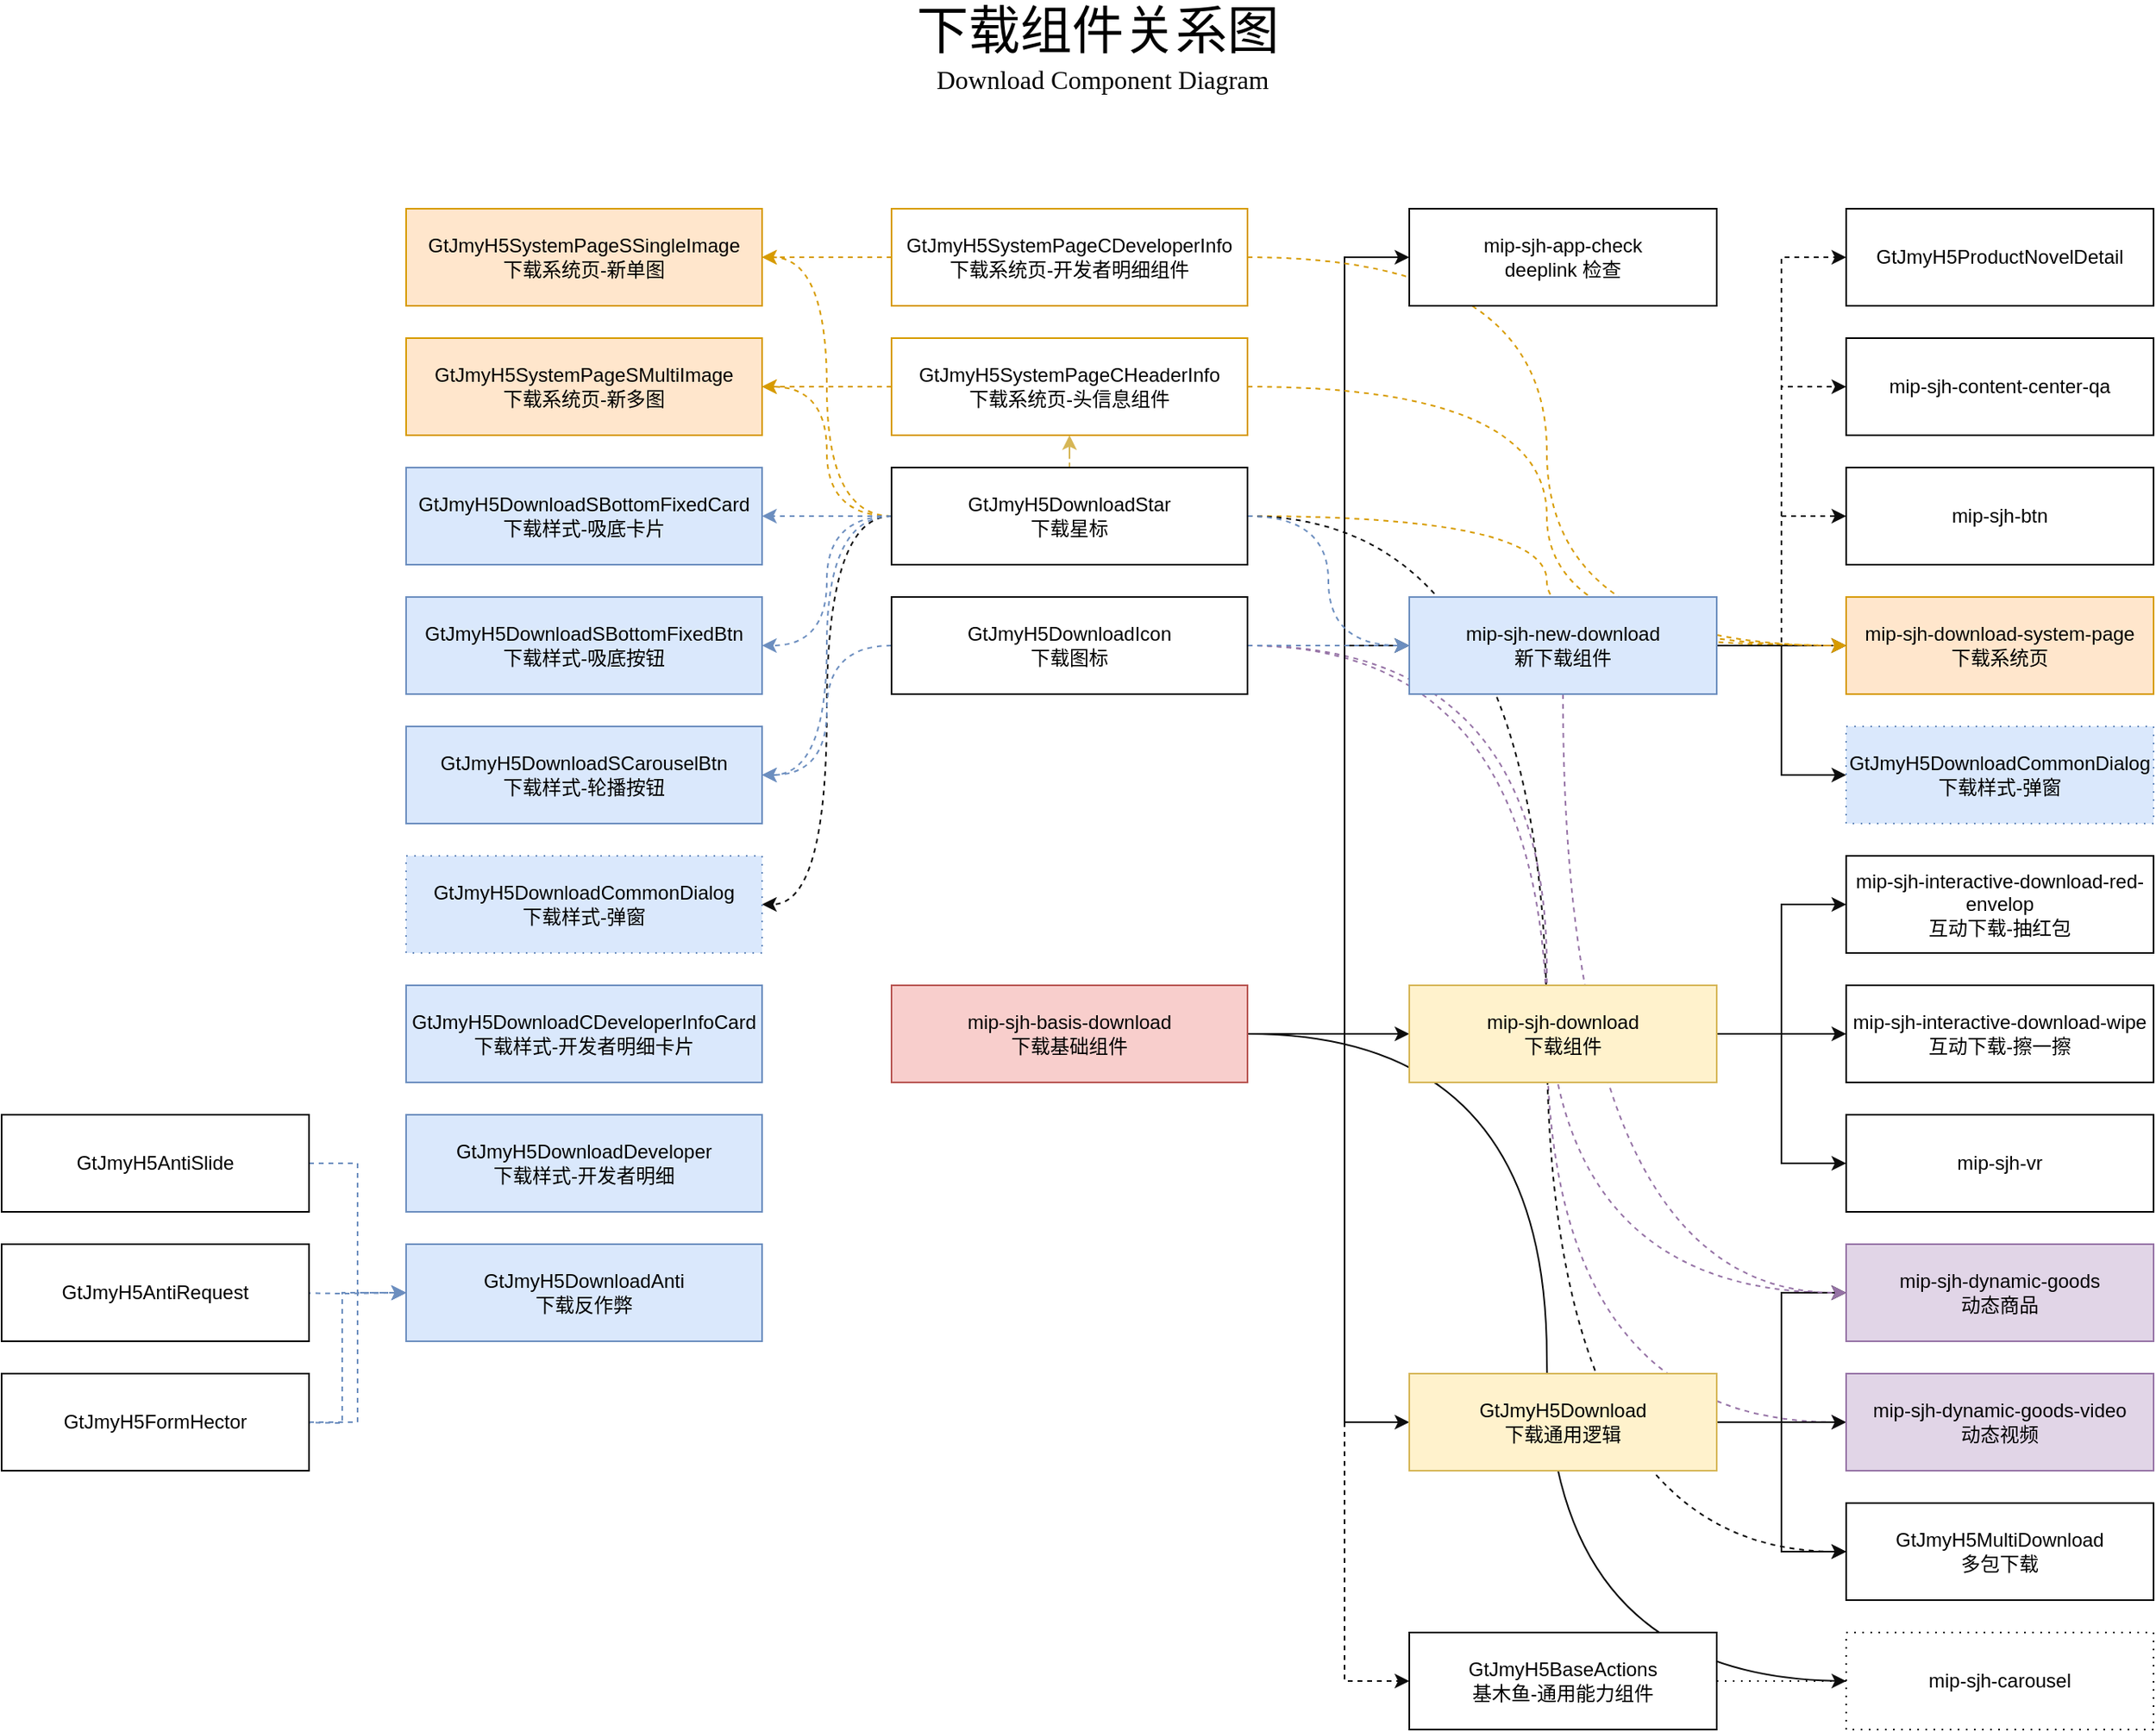<mxfile version="16.2.2" type="github">
  <diagram id="v_n9cd17y4n1MC_mnFZI" name="Page-1">
    <mxGraphModel dx="1969" dy="1147" grid="1" gridSize="10" guides="1" tooltips="1" connect="1" arrows="1" fold="1" page="1" pageScale="1" pageWidth="1654" pageHeight="1169" background="none" math="0" shadow="0">
      <root>
        <mxCell id="0" />
        <mxCell id="1" parent="0" />
        <mxCell id="qOyvc5NzZdm1-ExGePWw-93" value="" style="edgeStyle=orthogonalEdgeStyle;curved=1;rounded=0;jumpStyle=none;jumpSize=10;orthogonalLoop=1;jettySize=auto;html=1;entryX=0;entryY=0.5;entryDx=0;entryDy=0;strokeColor=#0D0D0D;strokeWidth=1;exitX=1;exitY=0.5;exitDx=0;exitDy=0;endArrow=none;" edge="1" parent="1" source="qOyvc5NzZdm1-ExGePWw-1" target="qOyvc5NzZdm1-ExGePWw-10">
          <mxGeometry relative="1" as="geometry">
            <mxPoint x="815" y="720" as="sourcePoint" />
            <mxPoint x="1270" y="1090" as="targetPoint" />
          </mxGeometry>
        </mxCell>
        <mxCell id="qOyvc5NzZdm1-ExGePWw-147" style="edgeStyle=orthogonalEdgeStyle;curved=1;rounded=0;jumpStyle=arc;jumpSize=10;orthogonalLoop=1;jettySize=auto;html=1;entryX=0;entryY=0.5;entryDx=0;entryDy=0;dashed=1;startArrow=none;startFill=0;strokeColor=#9673a6;strokeWidth=1;fillColor=#e1d5e7;" edge="1" parent="1" source="qOyvc5NzZdm1-ExGePWw-83" target="qOyvc5NzZdm1-ExGePWw-17">
          <mxGeometry relative="1" as="geometry" />
        </mxCell>
        <mxCell id="qOyvc5NzZdm1-ExGePWw-148" style="edgeStyle=orthogonalEdgeStyle;curved=1;rounded=0;jumpStyle=arc;jumpSize=10;orthogonalLoop=1;jettySize=auto;html=1;entryX=0;entryY=0.5;entryDx=0;entryDy=0;dashed=1;startArrow=none;startFill=0;strokeColor=#9673a6;strokeWidth=1;fillColor=#e1d5e7;" edge="1" parent="1" source="qOyvc5NzZdm1-ExGePWw-83" target="qOyvc5NzZdm1-ExGePWw-23">
          <mxGeometry relative="1" as="geometry" />
        </mxCell>
        <mxCell id="qOyvc5NzZdm1-ExGePWw-139" style="edgeStyle=orthogonalEdgeStyle;curved=1;rounded=0;jumpStyle=arc;jumpSize=10;orthogonalLoop=1;jettySize=auto;html=1;entryX=0;entryY=0.5;entryDx=0;entryDy=0;dashed=1;startArrow=none;startFill=0;strokeColor=#d79b00;strokeWidth=1;fillColor=#ffe6cc;" edge="1" parent="1" source="qOyvc5NzZdm1-ExGePWw-77" target="qOyvc5NzZdm1-ExGePWw-18">
          <mxGeometry relative="1" as="geometry" />
        </mxCell>
        <mxCell id="qOyvc5NzZdm1-ExGePWw-138" style="edgeStyle=orthogonalEdgeStyle;curved=1;rounded=0;jumpStyle=arc;jumpSize=10;orthogonalLoop=1;jettySize=auto;html=1;entryX=0;entryY=0.5;entryDx=0;entryDy=0;dashed=1;startArrow=none;startFill=0;strokeColor=#0D0D0D;strokeWidth=1;" edge="1" parent="1" source="qOyvc5NzZdm1-ExGePWw-77" target="qOyvc5NzZdm1-ExGePWw-7">
          <mxGeometry relative="1" as="geometry" />
        </mxCell>
        <mxCell id="qOyvc5NzZdm1-ExGePWw-57" style="edgeStyle=orthogonalEdgeStyle;rounded=0;jumpStyle=none;jumpSize=10;orthogonalLoop=1;jettySize=auto;html=1;entryX=0;entryY=0.5;entryDx=0;entryDy=0;strokeColor=#0D0D0D;strokeWidth=1;" edge="1" parent="1" source="qOyvc5NzZdm1-ExGePWw-1" target="qOyvc5NzZdm1-ExGePWw-14">
          <mxGeometry relative="1" as="geometry">
            <Array as="points">
              <mxPoint x="980" y="690" />
              <mxPoint x="980" y="450" />
            </Array>
          </mxGeometry>
        </mxCell>
        <mxCell id="qOyvc5NzZdm1-ExGePWw-58" style="edgeStyle=orthogonalEdgeStyle;rounded=0;jumpStyle=none;jumpSize=10;orthogonalLoop=1;jettySize=auto;html=1;entryX=0;entryY=0.5;entryDx=0;entryDy=0;strokeColor=#0D0D0D;strokeWidth=1;" edge="1" parent="1" source="qOyvc5NzZdm1-ExGePWw-1" target="qOyvc5NzZdm1-ExGePWw-19">
          <mxGeometry relative="1" as="geometry">
            <Array as="points">
              <mxPoint x="930" y="690" />
              <mxPoint x="930" y="690" />
            </Array>
          </mxGeometry>
        </mxCell>
        <mxCell id="qOyvc5NzZdm1-ExGePWw-59" style="edgeStyle=orthogonalEdgeStyle;rounded=0;jumpStyle=none;jumpSize=10;orthogonalLoop=1;jettySize=auto;html=1;entryX=0;entryY=0.5;entryDx=0;entryDy=0;strokeColor=#0D0D0D;strokeWidth=1;" edge="1" parent="1" source="qOyvc5NzZdm1-ExGePWw-1" target="qOyvc5NzZdm1-ExGePWw-3">
          <mxGeometry relative="1" as="geometry">
            <Array as="points">
              <mxPoint x="980" y="690" />
              <mxPoint x="980" y="930" />
            </Array>
          </mxGeometry>
        </mxCell>
        <mxCell id="qOyvc5NzZdm1-ExGePWw-62" style="edgeStyle=orthogonalEdgeStyle;rounded=0;jumpStyle=none;jumpSize=10;orthogonalLoop=1;jettySize=auto;html=1;entryX=0;entryY=0.5;entryDx=0;entryDy=0;strokeColor=#0D0D0D;strokeWidth=1;" edge="1" parent="1" source="qOyvc5NzZdm1-ExGePWw-1" target="qOyvc5NzZdm1-ExGePWw-8">
          <mxGeometry relative="1" as="geometry">
            <Array as="points">
              <mxPoint x="980" y="690" />
              <mxPoint x="980" y="210" />
            </Array>
          </mxGeometry>
        </mxCell>
        <mxCell id="qOyvc5NzZdm1-ExGePWw-151" style="edgeStyle=orthogonalEdgeStyle;rounded=0;jumpStyle=arc;jumpSize=10;orthogonalLoop=1;jettySize=auto;html=1;entryX=0;entryY=0.5;entryDx=0;entryDy=0;dashed=1;startArrow=none;startFill=0;strokeColor=#0D0D0D;strokeWidth=1;" edge="1" parent="1" source="qOyvc5NzZdm1-ExGePWw-1" target="qOyvc5NzZdm1-ExGePWw-5">
          <mxGeometry relative="1" as="geometry">
            <Array as="points">
              <mxPoint x="980" y="690" />
              <mxPoint x="980" y="1090" />
            </Array>
          </mxGeometry>
        </mxCell>
        <mxCell id="qOyvc5NzZdm1-ExGePWw-1" value="mip-sjh-basis-download&lt;br&gt;下载基础组件" style="rounded=0;whiteSpace=wrap;html=1;fillColor=#f8cecc;strokeColor=#b85450;" vertex="1" parent="1">
          <mxGeometry x="700" y="660" width="220" height="60" as="geometry" />
        </mxCell>
        <mxCell id="qOyvc5NzZdm1-ExGePWw-42" style="edgeStyle=orthogonalEdgeStyle;rounded=0;jumpStyle=none;jumpSize=10;orthogonalLoop=1;jettySize=auto;html=1;entryX=0;entryY=0.5;entryDx=0;entryDy=0;strokeColor=#0D0D0D;strokeWidth=1;" edge="1" parent="1" source="qOyvc5NzZdm1-ExGePWw-3" target="qOyvc5NzZdm1-ExGePWw-7">
          <mxGeometry relative="1" as="geometry" />
        </mxCell>
        <mxCell id="qOyvc5NzZdm1-ExGePWw-43" style="edgeStyle=orthogonalEdgeStyle;rounded=0;jumpStyle=none;jumpSize=10;orthogonalLoop=1;jettySize=auto;html=1;entryX=0;entryY=0.5;entryDx=0;entryDy=0;strokeColor=#0D0D0D;strokeWidth=1;" edge="1" parent="1" source="qOyvc5NzZdm1-ExGePWw-3" target="qOyvc5NzZdm1-ExGePWw-17">
          <mxGeometry relative="1" as="geometry" />
        </mxCell>
        <mxCell id="qOyvc5NzZdm1-ExGePWw-44" style="edgeStyle=orthogonalEdgeStyle;rounded=0;jumpStyle=none;jumpSize=10;orthogonalLoop=1;jettySize=auto;html=1;entryX=0;entryY=0.5;entryDx=0;entryDy=0;strokeColor=#0D0D0D;strokeWidth=1;" edge="1" parent="1" source="qOyvc5NzZdm1-ExGePWw-3" target="qOyvc5NzZdm1-ExGePWw-23">
          <mxGeometry relative="1" as="geometry" />
        </mxCell>
        <mxCell id="qOyvc5NzZdm1-ExGePWw-3" value="GtJmyH5Download&lt;br&gt;下载通用逻辑" style="rounded=0;whiteSpace=wrap;html=1;fillColor=#fff2cc;strokeColor=#d6b656;" vertex="1" parent="1">
          <mxGeometry x="1020" y="900" width="190" height="60" as="geometry" />
        </mxCell>
        <mxCell id="qOyvc5NzZdm1-ExGePWw-56" style="edgeStyle=orthogonalEdgeStyle;rounded=0;jumpStyle=none;jumpSize=10;orthogonalLoop=1;jettySize=auto;html=1;entryX=0;entryY=0.5;entryDx=0;entryDy=0;strokeColor=#0D0D0D;strokeWidth=1;dashed=1;dashPattern=1 4;" edge="1" parent="1" source="qOyvc5NzZdm1-ExGePWw-5" target="qOyvc5NzZdm1-ExGePWw-10">
          <mxGeometry relative="1" as="geometry" />
        </mxCell>
        <mxCell id="qOyvc5NzZdm1-ExGePWw-7" value="GtJmyH5MultiDownload&lt;br&gt;多包下载" style="rounded=0;whiteSpace=wrap;html=1;" vertex="1" parent="1">
          <mxGeometry x="1290" y="980" width="190" height="60" as="geometry" />
        </mxCell>
        <mxCell id="qOyvc5NzZdm1-ExGePWw-10" value="mip-sjh-carousel" style="rounded=0;whiteSpace=wrap;html=1;dashed=1;dashPattern=1 4;" vertex="1" parent="1">
          <mxGeometry x="1290" y="1060" width="190" height="60" as="geometry" />
        </mxCell>
        <mxCell id="qOyvc5NzZdm1-ExGePWw-12" value="mip-sjh-vr" style="rounded=0;whiteSpace=wrap;html=1;" vertex="1" parent="1">
          <mxGeometry x="1290" y="740" width="190" height="60" as="geometry" />
        </mxCell>
        <mxCell id="qOyvc5NzZdm1-ExGePWw-15" value="mip-sjh-interactive-download-wipe&lt;br&gt;互动下载-擦一擦" style="rounded=0;whiteSpace=wrap;html=1;" vertex="1" parent="1">
          <mxGeometry x="1290" y="660" width="190" height="60" as="geometry" />
        </mxCell>
        <mxCell id="qOyvc5NzZdm1-ExGePWw-16" value="mip-sjh-interactive-download-red-envelop&lt;br&gt;互动下载-抽红包" style="rounded=0;whiteSpace=wrap;html=1;" vertex="1" parent="1">
          <mxGeometry x="1290" y="580" width="190" height="60" as="geometry" />
        </mxCell>
        <mxCell id="qOyvc5NzZdm1-ExGePWw-17" value="mip-sjh-dynamic-goods&lt;br&gt;动态商品" style="rounded=0;whiteSpace=wrap;html=1;fillColor=#e1d5e7;strokeColor=#9673a6;" vertex="1" parent="1">
          <mxGeometry x="1290" y="820" width="190" height="60" as="geometry" />
        </mxCell>
        <mxCell id="qOyvc5NzZdm1-ExGePWw-18" value="mip-sjh-download-system-page&lt;br&gt;下载系统页" style="rounded=0;whiteSpace=wrap;html=1;fillColor=#ffe6cc;strokeColor=#d79b00;" vertex="1" parent="1">
          <mxGeometry x="1290" y="420" width="190" height="60" as="geometry" />
        </mxCell>
        <mxCell id="qOyvc5NzZdm1-ExGePWw-34" style="edgeStyle=orthogonalEdgeStyle;rounded=0;orthogonalLoop=1;jettySize=auto;html=1;strokeColor=#0D0D0D;fillColor=#f5f5f5;jumpStyle=none;jumpSize=10;strokeWidth=1;entryX=0;entryY=0.5;entryDx=0;entryDy=0;" edge="1" parent="1" source="qOyvc5NzZdm1-ExGePWw-19" target="qOyvc5NzZdm1-ExGePWw-16">
          <mxGeometry relative="1" as="geometry" />
        </mxCell>
        <mxCell id="qOyvc5NzZdm1-ExGePWw-35" style="edgeStyle=orthogonalEdgeStyle;rounded=0;orthogonalLoop=1;jettySize=auto;html=1;entryX=0;entryY=0.5;entryDx=0;entryDy=0;strokeColor=#0D0D0D;jumpStyle=none;jumpSize=10;strokeWidth=1;" edge="1" parent="1" source="qOyvc5NzZdm1-ExGePWw-19" target="qOyvc5NzZdm1-ExGePWw-15">
          <mxGeometry relative="1" as="geometry" />
        </mxCell>
        <mxCell id="qOyvc5NzZdm1-ExGePWw-38" style="edgeStyle=orthogonalEdgeStyle;rounded=0;orthogonalLoop=1;jettySize=auto;html=1;entryX=0;entryY=0.5;entryDx=0;entryDy=0;strokeColor=#0D0D0D;jumpStyle=none;jumpSize=10;strokeWidth=1;" edge="1" parent="1" source="qOyvc5NzZdm1-ExGePWw-19" target="qOyvc5NzZdm1-ExGePWw-12">
          <mxGeometry relative="1" as="geometry" />
        </mxCell>
        <mxCell id="qOyvc5NzZdm1-ExGePWw-23" value="mip-sjh-dynamic-goods-video&lt;br&gt;动态视频" style="rounded=0;whiteSpace=wrap;html=1;fillColor=#e1d5e7;strokeColor=#9673a6;" vertex="1" parent="1">
          <mxGeometry x="1290" y="900" width="190" height="60" as="geometry" />
        </mxCell>
        <mxCell id="qOyvc5NzZdm1-ExGePWw-54" style="edgeStyle=orthogonalEdgeStyle;rounded=0;jumpStyle=none;jumpSize=10;orthogonalLoop=1;jettySize=auto;html=1;strokeColor=#0D0D0D;strokeWidth=1;entryX=0;entryY=0.5;entryDx=0;entryDy=0;" edge="1" parent="1" source="qOyvc5NzZdm1-ExGePWw-14" target="qOyvc5NzZdm1-ExGePWw-53">
          <mxGeometry relative="1" as="geometry" />
        </mxCell>
        <mxCell id="qOyvc5NzZdm1-ExGePWw-55" style="edgeStyle=orthogonalEdgeStyle;rounded=0;jumpStyle=none;jumpSize=10;orthogonalLoop=1;jettySize=auto;html=1;entryX=0;entryY=0.5;entryDx=0;entryDy=0;strokeColor=#0D0D0D;strokeWidth=1;" edge="1" parent="1" source="qOyvc5NzZdm1-ExGePWw-14" target="qOyvc5NzZdm1-ExGePWw-18">
          <mxGeometry relative="1" as="geometry" />
        </mxCell>
        <mxCell id="qOyvc5NzZdm1-ExGePWw-60" style="edgeStyle=orthogonalEdgeStyle;rounded=0;jumpStyle=none;jumpSize=10;orthogonalLoop=1;jettySize=auto;html=1;entryX=0;entryY=0.5;entryDx=0;entryDy=0;strokeColor=#9673a6;strokeWidth=1;curved=1;dashed=1;exitX=0.5;exitY=1;exitDx=0;exitDy=0;fillColor=#e1d5e7;" edge="1" parent="1" source="qOyvc5NzZdm1-ExGePWw-14" target="qOyvc5NzZdm1-ExGePWw-17">
          <mxGeometry relative="1" as="geometry" />
        </mxCell>
        <mxCell id="qOyvc5NzZdm1-ExGePWw-53" value="GtJmyH5DownloadCommonDialog&lt;br&gt;下载样式-弹窗" style="rounded=0;whiteSpace=wrap;html=1;fillColor=#dae8fc;strokeColor=#6c8ebf;strokeWidth=1;dashed=1;dashPattern=1 4;" vertex="1" parent="1">
          <mxGeometry x="1290" y="500" width="190" height="60" as="geometry" />
        </mxCell>
        <mxCell id="qOyvc5NzZdm1-ExGePWw-19" value="mip-sjh-download&lt;br&gt;下载组件" style="rounded=0;whiteSpace=wrap;html=1;fillColor=#fff2cc;strokeColor=#d6b656;" vertex="1" parent="1">
          <mxGeometry x="1020" y="660" width="190" height="60" as="geometry" />
        </mxCell>
        <mxCell id="qOyvc5NzZdm1-ExGePWw-63" value="GtJmyH5DownloadDeveloper&lt;br&gt;下载样式-开发者明细" style="rounded=0;whiteSpace=wrap;html=1;fillColor=#dae8fc;strokeColor=#6c8ebf;" vertex="1" parent="1">
          <mxGeometry x="400" y="740" width="220" height="60" as="geometry" />
        </mxCell>
        <mxCell id="qOyvc5NzZdm1-ExGePWw-128" style="edgeStyle=orthogonalEdgeStyle;curved=1;rounded=0;jumpStyle=arc;jumpSize=10;orthogonalLoop=1;jettySize=auto;html=1;entryX=1;entryY=0.5;entryDx=0;entryDy=0;dashed=1;startArrow=none;startFill=0;strokeColor=#d79b00;strokeWidth=1;fillColor=#ffe6cc;" edge="1" parent="1" source="qOyvc5NzZdm1-ExGePWw-77" target="qOyvc5NzZdm1-ExGePWw-89">
          <mxGeometry relative="1" as="geometry" />
        </mxCell>
        <mxCell id="qOyvc5NzZdm1-ExGePWw-129" style="edgeStyle=orthogonalEdgeStyle;curved=1;rounded=0;jumpStyle=arc;jumpSize=10;orthogonalLoop=1;jettySize=auto;html=1;entryX=1;entryY=0.5;entryDx=0;entryDy=0;dashed=1;startArrow=none;startFill=0;strokeColor=#d79b00;strokeWidth=1;fillColor=#ffe6cc;" edge="1" parent="1" source="qOyvc5NzZdm1-ExGePWw-77" target="qOyvc5NzZdm1-ExGePWw-100">
          <mxGeometry relative="1" as="geometry" />
        </mxCell>
        <mxCell id="qOyvc5NzZdm1-ExGePWw-130" style="edgeStyle=orthogonalEdgeStyle;curved=1;rounded=0;jumpStyle=arc;jumpSize=10;orthogonalLoop=1;jettySize=auto;html=1;dashed=1;startArrow=none;startFill=0;strokeColor=#6c8ebf;strokeWidth=1;fillColor=#dae8fc;entryX=1;entryY=0.5;entryDx=0;entryDy=0;" edge="1" parent="1" source="qOyvc5NzZdm1-ExGePWw-77" target="qOyvc5NzZdm1-ExGePWw-78">
          <mxGeometry relative="1" as="geometry">
            <mxPoint x="660" y="370" as="targetPoint" />
          </mxGeometry>
        </mxCell>
        <mxCell id="qOyvc5NzZdm1-ExGePWw-131" style="edgeStyle=orthogonalEdgeStyle;curved=1;rounded=0;jumpStyle=arc;jumpSize=10;orthogonalLoop=1;jettySize=auto;html=1;entryX=1;entryY=0.5;entryDx=0;entryDy=0;dashed=1;startArrow=none;startFill=0;strokeColor=#6c8ebf;strokeWidth=1;fillColor=#dae8fc;" edge="1" parent="1" source="qOyvc5NzZdm1-ExGePWw-77" target="qOyvc5NzZdm1-ExGePWw-79">
          <mxGeometry relative="1" as="geometry" />
        </mxCell>
        <mxCell id="qOyvc5NzZdm1-ExGePWw-136" style="edgeStyle=orthogonalEdgeStyle;curved=1;rounded=0;jumpStyle=arc;jumpSize=10;orthogonalLoop=1;jettySize=auto;html=1;entryX=0.5;entryY=1;entryDx=0;entryDy=0;dashed=1;startArrow=none;startFill=0;strokeColor=#d6b656;strokeWidth=1;fillColor=#fff2cc;" edge="1" parent="1" source="qOyvc5NzZdm1-ExGePWw-77" target="qOyvc5NzZdm1-ExGePWw-106">
          <mxGeometry relative="1" as="geometry" />
        </mxCell>
        <mxCell id="qOyvc5NzZdm1-ExGePWw-137" style="edgeStyle=orthogonalEdgeStyle;curved=1;rounded=0;jumpStyle=arc;jumpSize=10;orthogonalLoop=1;jettySize=auto;html=1;entryX=1;entryY=0.5;entryDx=0;entryDy=0;dashed=1;startArrow=none;startFill=0;strokeColor=#0D0D0D;strokeWidth=1;" edge="1" parent="1" source="qOyvc5NzZdm1-ExGePWw-77" target="qOyvc5NzZdm1-ExGePWw-91">
          <mxGeometry relative="1" as="geometry" />
        </mxCell>
        <mxCell id="qOyvc5NzZdm1-ExGePWw-140" style="edgeStyle=orthogonalEdgeStyle;curved=1;rounded=0;jumpStyle=arc;jumpSize=10;orthogonalLoop=1;jettySize=auto;html=1;entryX=0;entryY=0.5;entryDx=0;entryDy=0;dashed=1;startArrow=none;startFill=0;strokeColor=#6c8ebf;strokeWidth=1;fillColor=#dae8fc;" edge="1" parent="1" source="qOyvc5NzZdm1-ExGePWw-77" target="qOyvc5NzZdm1-ExGePWw-14">
          <mxGeometry relative="1" as="geometry" />
        </mxCell>
        <mxCell id="qOyvc5NzZdm1-ExGePWw-145" style="edgeStyle=orthogonalEdgeStyle;rounded=0;jumpStyle=arc;jumpSize=10;orthogonalLoop=1;jettySize=auto;html=1;entryX=1;entryY=0.5;entryDx=0;entryDy=0;dashed=1;startArrow=none;startFill=0;strokeColor=#6c8ebf;strokeWidth=1;curved=1;fillColor=#dae8fc;" edge="1" parent="1" source="qOyvc5NzZdm1-ExGePWw-77" target="qOyvc5NzZdm1-ExGePWw-82">
          <mxGeometry relative="1" as="geometry" />
        </mxCell>
        <mxCell id="qOyvc5NzZdm1-ExGePWw-77" value="GtJmyH5DownloadStar&lt;br&gt;下载星标" style="rounded=0;whiteSpace=wrap;html=1;" vertex="1" parent="1">
          <mxGeometry x="700" y="340" width="220" height="60" as="geometry" />
        </mxCell>
        <mxCell id="qOyvc5NzZdm1-ExGePWw-78" value="GtJmyH5DownloadSBottomFixedCard&lt;br&gt;下载样式-吸底卡片" style="rounded=0;whiteSpace=wrap;html=1;fillColor=#dae8fc;strokeColor=#6c8ebf;" vertex="1" parent="1">
          <mxGeometry x="400" y="340" width="220" height="60" as="geometry" />
        </mxCell>
        <mxCell id="qOyvc5NzZdm1-ExGePWw-79" value="GtJmyH5DownloadSBottomFixedBtn&lt;br&gt;下载样式-吸底按钮" style="rounded=0;whiteSpace=wrap;html=1;fillColor=#dae8fc;strokeColor=#6c8ebf;" vertex="1" parent="1">
          <mxGeometry x="400" y="420" width="220" height="60" as="geometry" />
        </mxCell>
        <mxCell id="qOyvc5NzZdm1-ExGePWw-82" value="GtJmyH5DownloadSCarouselBtn&lt;br&gt;下载样式-轮播按钮" style="rounded=0;whiteSpace=wrap;html=1;fillColor=#dae8fc;strokeColor=#6c8ebf;" vertex="1" parent="1">
          <mxGeometry x="400" y="500" width="220" height="60" as="geometry" />
        </mxCell>
        <mxCell id="qOyvc5NzZdm1-ExGePWw-132" style="edgeStyle=orthogonalEdgeStyle;curved=1;rounded=0;jumpStyle=arc;jumpSize=10;orthogonalLoop=1;jettySize=auto;html=1;entryX=1;entryY=0.5;entryDx=0;entryDy=0;dashed=1;startArrow=none;startFill=0;strokeColor=#6c8ebf;strokeWidth=1;fillColor=#dae8fc;" edge="1" parent="1" source="qOyvc5NzZdm1-ExGePWw-83" target="qOyvc5NzZdm1-ExGePWw-82">
          <mxGeometry relative="1" as="geometry" />
        </mxCell>
        <mxCell id="qOyvc5NzZdm1-ExGePWw-146" style="edgeStyle=orthogonalEdgeStyle;curved=1;rounded=0;jumpStyle=arc;jumpSize=10;orthogonalLoop=1;jettySize=auto;html=1;entryX=0;entryY=0.5;entryDx=0;entryDy=0;dashed=1;startArrow=none;startFill=0;strokeColor=#6c8ebf;strokeWidth=1;fillColor=#dae8fc;" edge="1" parent="1" source="qOyvc5NzZdm1-ExGePWw-83" target="qOyvc5NzZdm1-ExGePWw-14">
          <mxGeometry relative="1" as="geometry" />
        </mxCell>
        <mxCell id="qOyvc5NzZdm1-ExGePWw-83" value="GtJmyH5DownloadIcon&lt;br&gt;下载图标" style="rounded=0;whiteSpace=wrap;html=1;" vertex="1" parent="1">
          <mxGeometry x="700" y="420" width="220" height="60" as="geometry" />
        </mxCell>
        <mxCell id="qOyvc5NzZdm1-ExGePWw-85" value="GtJmyH5DownloadCDeveloperInfoCard&lt;br&gt;下载样式-开发者明细卡片" style="rounded=0;whiteSpace=wrap;html=1;fillColor=#dae8fc;strokeColor=#6c8ebf;" vertex="1" parent="1">
          <mxGeometry x="400" y="660" width="220" height="60" as="geometry" />
        </mxCell>
        <mxCell id="qOyvc5NzZdm1-ExGePWw-89" value="GtJmyH5SystemPageSMultiImage&lt;br&gt;下载系统页-新多图" style="rounded=0;whiteSpace=wrap;html=1;fillColor=#ffe6cc;strokeColor=#d79b00;" vertex="1" parent="1">
          <mxGeometry x="400" y="260" width="220" height="60" as="geometry" />
        </mxCell>
        <mxCell id="qOyvc5NzZdm1-ExGePWw-90" value="GtJmyH5DownloadAnti&lt;br&gt;下载反作弊" style="rounded=0;whiteSpace=wrap;html=1;fillColor=#dae8fc;strokeColor=#6c8ebf;" vertex="1" parent="1">
          <mxGeometry x="400" y="820" width="220" height="60" as="geometry" />
        </mxCell>
        <mxCell id="qOyvc5NzZdm1-ExGePWw-91" value="GtJmyH5DownloadCommonDialog&lt;br&gt;下载样式-弹窗" style="rounded=0;whiteSpace=wrap;html=1;fillColor=#dae8fc;strokeColor=#6c8ebf;strokeWidth=1;dashed=1;dashPattern=1 4;" vertex="1" parent="1">
          <mxGeometry x="400" y="580" width="220" height="60" as="geometry" />
        </mxCell>
        <mxCell id="qOyvc5NzZdm1-ExGePWw-5" value="GtJmyH5BaseActions&lt;br&gt;基木鱼-通用能力组件" style="rounded=0;whiteSpace=wrap;html=1;" vertex="1" parent="1">
          <mxGeometry x="1020" y="1060" width="190" height="60" as="geometry" />
        </mxCell>
        <mxCell id="qOyvc5NzZdm1-ExGePWw-97" style="edgeStyle=orthogonalEdgeStyle;rounded=0;jumpStyle=none;jumpSize=10;orthogonalLoop=1;jettySize=auto;html=1;entryX=0;entryY=0.5;entryDx=0;entryDy=0;dashed=1;strokeColor=#6c8ebf;strokeWidth=1;fillColor=#dae8fc;" edge="1" parent="1" target="qOyvc5NzZdm1-ExGePWw-90">
          <mxGeometry relative="1" as="geometry">
            <mxPoint x="320" y="850" as="sourcePoint" />
          </mxGeometry>
        </mxCell>
        <mxCell id="qOyvc5NzZdm1-ExGePWw-150" style="edgeStyle=orthogonalEdgeStyle;rounded=0;jumpStyle=arc;jumpSize=10;orthogonalLoop=1;jettySize=auto;html=1;entryX=0;entryY=0.5;entryDx=0;entryDy=0;dashed=1;startArrow=none;startFill=0;strokeColor=#6c8ebf;strokeWidth=1;fillColor=#dae8fc;" edge="1" parent="1" source="qOyvc5NzZdm1-ExGePWw-94" target="qOyvc5NzZdm1-ExGePWw-90">
          <mxGeometry relative="1" as="geometry" />
        </mxCell>
        <mxCell id="qOyvc5NzZdm1-ExGePWw-94" value="GtJmyH5AntiSlide" style="rounded=0;whiteSpace=wrap;html=1;" vertex="1" parent="1">
          <mxGeometry x="150" y="740" width="190" height="60" as="geometry" />
        </mxCell>
        <mxCell id="qOyvc5NzZdm1-ExGePWw-98" style="edgeStyle=orthogonalEdgeStyle;rounded=0;jumpStyle=none;jumpSize=10;orthogonalLoop=1;jettySize=auto;html=1;entryX=0;entryY=0.5;entryDx=0;entryDy=0;dashed=1;strokeColor=#6c8ebf;strokeWidth=1;fillColor=#dae8fc;" edge="1" parent="1" target="qOyvc5NzZdm1-ExGePWw-90">
          <mxGeometry relative="1" as="geometry">
            <mxPoint x="320" y="930" as="sourcePoint" />
          </mxGeometry>
        </mxCell>
        <mxCell id="qOyvc5NzZdm1-ExGePWw-95" value="GtJmyH5AntiRequest" style="rounded=0;whiteSpace=wrap;html=1;" vertex="1" parent="1">
          <mxGeometry x="150" y="820" width="190" height="60" as="geometry" />
        </mxCell>
        <mxCell id="qOyvc5NzZdm1-ExGePWw-99" style="edgeStyle=orthogonalEdgeStyle;rounded=0;jumpStyle=none;jumpSize=10;orthogonalLoop=1;jettySize=auto;html=1;entryX=0;entryY=0.5;entryDx=0;entryDy=0;dashed=1;strokeColor=#6c8ebf;strokeWidth=1;fillColor=#dae8fc;" edge="1" parent="1" source="qOyvc5NzZdm1-ExGePWw-96" target="qOyvc5NzZdm1-ExGePWw-90">
          <mxGeometry relative="1" as="geometry" />
        </mxCell>
        <mxCell id="qOyvc5NzZdm1-ExGePWw-96" value="GtJmyH5FormHector" style="rounded=0;whiteSpace=wrap;html=1;" vertex="1" parent="1">
          <mxGeometry x="150" y="900" width="190" height="60" as="geometry" />
        </mxCell>
        <mxCell id="qOyvc5NzZdm1-ExGePWw-100" value="GtJmyH5SystemPageSSingleImage&lt;br&gt;下载系统页-新单图" style="rounded=0;whiteSpace=wrap;html=1;fillColor=#ffe6cc;strokeColor=#d79b00;" vertex="1" parent="1">
          <mxGeometry x="400" y="180" width="220" height="60" as="geometry" />
        </mxCell>
        <mxCell id="qOyvc5NzZdm1-ExGePWw-48" value="mip-sjh-content-center-qa" style="rounded=0;whiteSpace=wrap;html=1;" vertex="1" parent="1">
          <mxGeometry x="1290" y="260" width="190" height="60" as="geometry" />
        </mxCell>
        <mxCell id="qOyvc5NzZdm1-ExGePWw-49" value="mip-sjh-btn" style="rounded=0;whiteSpace=wrap;html=1;" vertex="1" parent="1">
          <mxGeometry x="1290" y="340" width="190" height="60" as="geometry" />
        </mxCell>
        <mxCell id="qOyvc5NzZdm1-ExGePWw-50" value="GtJmyH5ProductNovelDetail" style="rounded=0;whiteSpace=wrap;html=1;" vertex="1" parent="1">
          <mxGeometry x="1290" y="180" width="190" height="60" as="geometry" />
        </mxCell>
        <mxCell id="qOyvc5NzZdm1-ExGePWw-126" style="edgeStyle=orthogonalEdgeStyle;curved=1;rounded=0;jumpStyle=arc;jumpSize=10;orthogonalLoop=1;jettySize=auto;html=1;entryX=0;entryY=0.5;entryDx=0;entryDy=0;dashed=1;startArrow=none;startFill=0;strokeColor=#d79b00;strokeWidth=1;fillColor=#ffe6cc;" edge="1" parent="1" source="qOyvc5NzZdm1-ExGePWw-102" target="qOyvc5NzZdm1-ExGePWw-18">
          <mxGeometry relative="1" as="geometry" />
        </mxCell>
        <mxCell id="qOyvc5NzZdm1-ExGePWw-135" style="edgeStyle=orthogonalEdgeStyle;curved=1;rounded=0;jumpStyle=arc;jumpSize=10;orthogonalLoop=1;jettySize=auto;html=1;entryX=1;entryY=0.5;entryDx=0;entryDy=0;dashed=1;startArrow=none;startFill=0;strokeColor=#d79b00;strokeWidth=1;fillColor=#ffe6cc;" edge="1" parent="1" source="qOyvc5NzZdm1-ExGePWw-102" target="qOyvc5NzZdm1-ExGePWw-100">
          <mxGeometry relative="1" as="geometry" />
        </mxCell>
        <mxCell id="qOyvc5NzZdm1-ExGePWw-102" value="GtJmyH5SystemPageCDeveloperInfo&lt;br&gt;下载系统页-开发者明细组件" style="rounded=0;whiteSpace=wrap;html=1;fillColor=#FFFFFF;strokeColor=#d79b00;" vertex="1" parent="1">
          <mxGeometry x="700" y="180" width="220" height="60" as="geometry" />
        </mxCell>
        <mxCell id="qOyvc5NzZdm1-ExGePWw-125" style="edgeStyle=orthogonalEdgeStyle;curved=1;rounded=0;jumpStyle=arc;jumpSize=10;orthogonalLoop=1;jettySize=auto;html=1;entryX=1;entryY=0.5;entryDx=0;entryDy=0;dashed=1;startArrow=none;startFill=0;strokeColor=#d79b00;strokeWidth=1;fillColor=#ffe6cc;" edge="1" parent="1" source="qOyvc5NzZdm1-ExGePWw-106" target="qOyvc5NzZdm1-ExGePWw-89">
          <mxGeometry relative="1" as="geometry" />
        </mxCell>
        <mxCell id="qOyvc5NzZdm1-ExGePWw-127" style="edgeStyle=orthogonalEdgeStyle;curved=1;rounded=0;jumpStyle=arc;jumpSize=10;orthogonalLoop=1;jettySize=auto;html=1;entryX=0;entryY=0.5;entryDx=0;entryDy=0;dashed=1;startArrow=none;startFill=0;strokeColor=#d79b00;strokeWidth=1;fillColor=#ffe6cc;" edge="1" parent="1" source="qOyvc5NzZdm1-ExGePWw-106" target="qOyvc5NzZdm1-ExGePWw-18">
          <mxGeometry relative="1" as="geometry" />
        </mxCell>
        <mxCell id="qOyvc5NzZdm1-ExGePWw-106" value="GtJmyH5SystemPageCHeaderInfo&lt;br&gt;下载系统页-头信息组件" style="rounded=0;whiteSpace=wrap;html=1;fillColor=#FFFFFF;strokeColor=#d79b00;" vertex="1" parent="1">
          <mxGeometry x="700" y="260" width="220" height="60" as="geometry" />
        </mxCell>
        <mxCell id="qOyvc5NzZdm1-ExGePWw-142" style="rounded=0;jumpStyle=arc;jumpSize=10;orthogonalLoop=1;jettySize=auto;html=1;entryX=0;entryY=0.5;entryDx=0;entryDy=0;dashed=1;startArrow=none;startFill=0;strokeColor=#0D0D0D;strokeWidth=1;edgeStyle=orthogonalEdgeStyle;" edge="1" parent="1" source="qOyvc5NzZdm1-ExGePWw-14" target="qOyvc5NzZdm1-ExGePWw-49">
          <mxGeometry relative="1" as="geometry" />
        </mxCell>
        <mxCell id="qOyvc5NzZdm1-ExGePWw-143" style="rounded=0;jumpStyle=arc;jumpSize=10;orthogonalLoop=1;jettySize=auto;html=1;entryX=0;entryY=0.5;entryDx=0;entryDy=0;dashed=1;startArrow=none;startFill=0;strokeColor=#0D0D0D;strokeWidth=1;edgeStyle=orthogonalEdgeStyle;" edge="1" parent="1" source="qOyvc5NzZdm1-ExGePWw-14" target="qOyvc5NzZdm1-ExGePWw-48">
          <mxGeometry relative="1" as="geometry" />
        </mxCell>
        <mxCell id="qOyvc5NzZdm1-ExGePWw-144" style="rounded=0;jumpStyle=arc;jumpSize=10;orthogonalLoop=1;jettySize=auto;html=1;entryX=0;entryY=0.5;entryDx=0;entryDy=0;dashed=1;startArrow=none;startFill=0;strokeColor=#0D0D0D;strokeWidth=1;edgeStyle=orthogonalEdgeStyle;" edge="1" parent="1" source="qOyvc5NzZdm1-ExGePWw-14" target="qOyvc5NzZdm1-ExGePWw-50">
          <mxGeometry relative="1" as="geometry" />
        </mxCell>
        <mxCell id="qOyvc5NzZdm1-ExGePWw-14" value="mip-sjh-new-download&lt;br&gt;新下载组件" style="rounded=0;whiteSpace=wrap;html=1;fillColor=#dae8fc;strokeColor=#6c8ebf;" vertex="1" parent="1">
          <mxGeometry x="1020" y="420" width="190" height="60" as="geometry" />
        </mxCell>
        <mxCell id="qOyvc5NzZdm1-ExGePWw-8" value="mip-sjh-app-check&lt;br&gt;deeplink 检查" style="rounded=0;whiteSpace=wrap;html=1;" vertex="1" parent="1">
          <mxGeometry x="1020" y="180" width="190" height="60" as="geometry" />
        </mxCell>
        <mxCell id="qOyvc5NzZdm1-ExGePWw-152" value="&lt;font style=&quot;font-size: 32px&quot;&gt;下载组件关系图&lt;/font&gt;" style="text;html=1;align=center;verticalAlign=middle;resizable=0;points=[];autosize=1;strokeColor=none;fillColor=none;rounded=0;" vertex="1" parent="1">
          <mxGeometry x="707" y="55" width="240" height="30" as="geometry" />
        </mxCell>
        <mxCell id="qOyvc5NzZdm1-ExGePWw-153" value="&lt;div&gt;&lt;font style=&quot;font-size: 16px&quot; face=&quot;Comic Sans MS&quot;&gt;Download Component Diagram&lt;/font&gt;&lt;/div&gt;" style="text;html=1;align=center;verticalAlign=middle;resizable=0;points=[];autosize=1;strokeColor=none;fillColor=none;fontSize=32;rounded=0;" vertex="1" parent="1">
          <mxGeometry x="710" y="70" width="240" height="50" as="geometry" />
        </mxCell>
      </root>
    </mxGraphModel>
  </diagram>
</mxfile>

